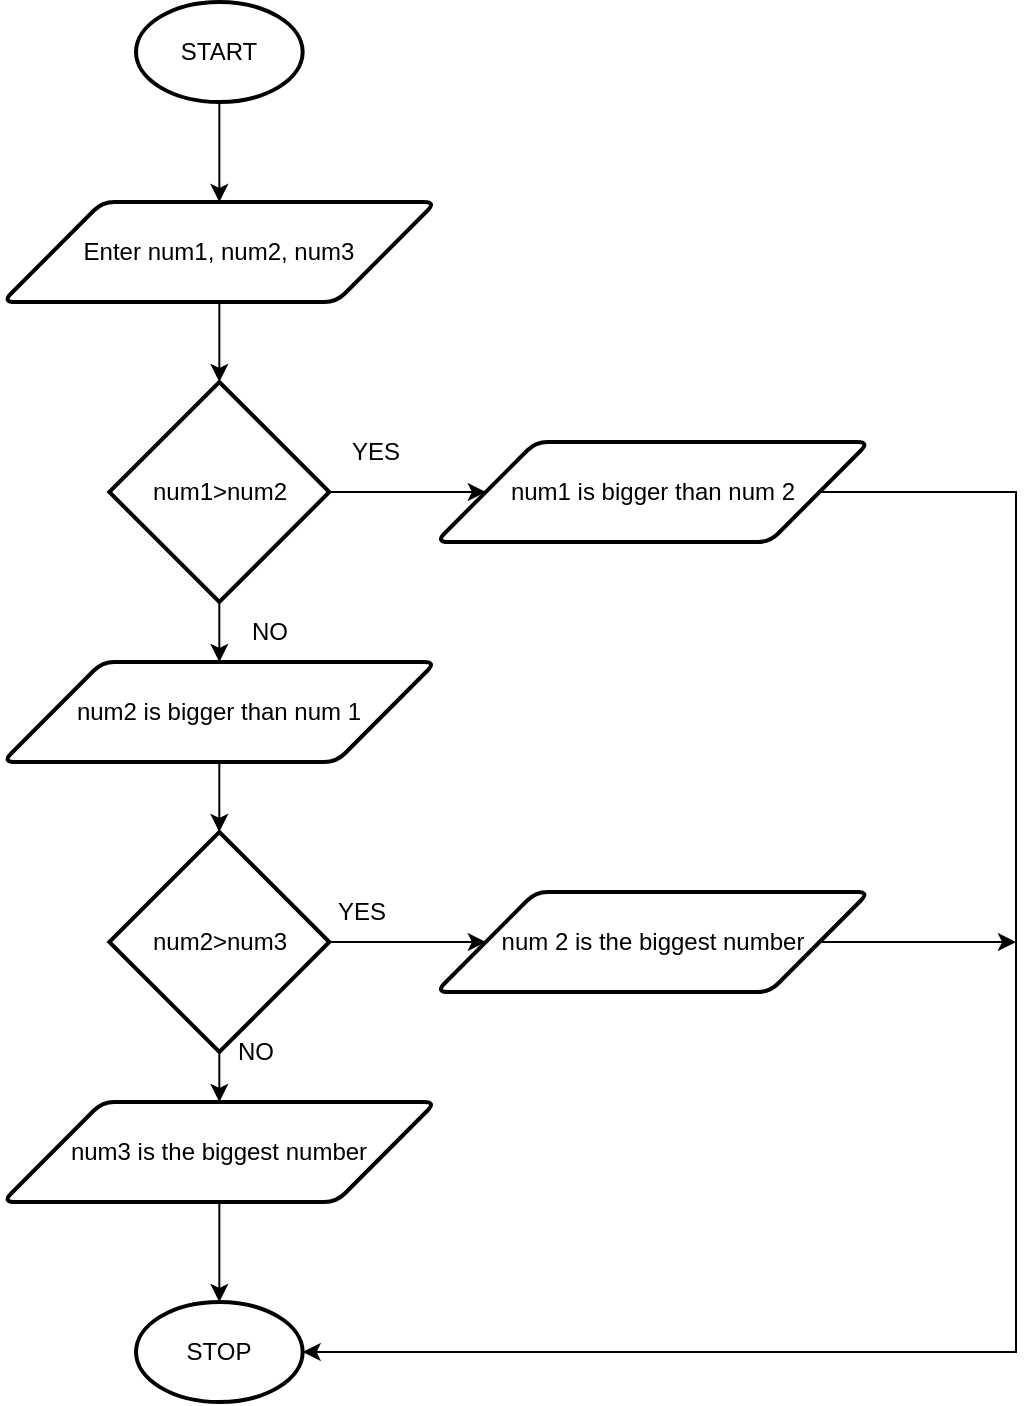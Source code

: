 <mxfile version="21.5.2" type="github">
  <diagram name="Page-1" id="PRxP-_sxwUnaIyaJfIJf">
    <mxGraphModel dx="1434" dy="778" grid="1" gridSize="10" guides="1" tooltips="1" connect="1" arrows="1" fold="1" page="1" pageScale="1" pageWidth="850" pageHeight="1100" math="0" shadow="0">
      <root>
        <mxCell id="0" />
        <mxCell id="1" parent="0" />
        <mxCell id="hFfwVd4J2DqUmOBsOTnL-42" style="edgeStyle=orthogonalEdgeStyle;rounded=0;orthogonalLoop=1;jettySize=auto;html=1;exitX=0.5;exitY=1;exitDx=0;exitDy=0;exitPerimeter=0;entryX=0.5;entryY=0;entryDx=0;entryDy=0;" edge="1" parent="1" source="hFfwVd4J2DqUmOBsOTnL-2" target="hFfwVd4J2DqUmOBsOTnL-15">
          <mxGeometry relative="1" as="geometry" />
        </mxCell>
        <mxCell id="hFfwVd4J2DqUmOBsOTnL-2" value="START" style="strokeWidth=2;html=1;shape=mxgraph.flowchart.start_1;whiteSpace=wrap;" vertex="1" parent="1">
          <mxGeometry x="200" y="80" width="83.33" height="50" as="geometry" />
        </mxCell>
        <mxCell id="hFfwVd4J2DqUmOBsOTnL-28" style="edgeStyle=orthogonalEdgeStyle;rounded=0;orthogonalLoop=1;jettySize=auto;html=1;exitX=1;exitY=0.5;exitDx=0;exitDy=0;exitPerimeter=0;" edge="1" parent="1" source="hFfwVd4J2DqUmOBsOTnL-5" target="hFfwVd4J2DqUmOBsOTnL-26">
          <mxGeometry relative="1" as="geometry" />
        </mxCell>
        <mxCell id="hFfwVd4J2DqUmOBsOTnL-44" style="edgeStyle=orthogonalEdgeStyle;rounded=0;orthogonalLoop=1;jettySize=auto;html=1;exitX=0.5;exitY=1;exitDx=0;exitDy=0;exitPerimeter=0;entryX=0.5;entryY=0;entryDx=0;entryDy=0;" edge="1" parent="1" source="hFfwVd4J2DqUmOBsOTnL-5" target="hFfwVd4J2DqUmOBsOTnL-43">
          <mxGeometry relative="1" as="geometry" />
        </mxCell>
        <mxCell id="hFfwVd4J2DqUmOBsOTnL-5" value="num1&amp;gt;num2" style="strokeWidth=2;html=1;shape=mxgraph.flowchart.decision;whiteSpace=wrap;" vertex="1" parent="1">
          <mxGeometry x="186.66" y="270" width="110" height="110" as="geometry" />
        </mxCell>
        <mxCell id="hFfwVd4J2DqUmOBsOTnL-9" style="edgeStyle=orthogonalEdgeStyle;rounded=0;orthogonalLoop=1;jettySize=auto;html=1;exitX=0.5;exitY=1;exitDx=0;exitDy=0;" edge="1" parent="1" source="hFfwVd4J2DqUmOBsOTnL-15" target="hFfwVd4J2DqUmOBsOTnL-5">
          <mxGeometry relative="1" as="geometry">
            <mxPoint x="242" y="270" as="sourcePoint" />
          </mxGeometry>
        </mxCell>
        <mxCell id="hFfwVd4J2DqUmOBsOTnL-15" value="Enter num1, num2, num3" style="shape=parallelogram;html=1;strokeWidth=2;perimeter=parallelogramPerimeter;whiteSpace=wrap;rounded=1;arcSize=12;size=0.23;" vertex="1" parent="1">
          <mxGeometry x="133.33" y="180" width="216.67" height="50" as="geometry" />
        </mxCell>
        <mxCell id="hFfwVd4J2DqUmOBsOTnL-18" value="STOP" style="strokeWidth=2;html=1;shape=mxgraph.flowchart.start_1;whiteSpace=wrap;" vertex="1" parent="1">
          <mxGeometry x="200" y="730" width="83.33" height="50" as="geometry" />
        </mxCell>
        <mxCell id="hFfwVd4J2DqUmOBsOTnL-29" style="edgeStyle=orthogonalEdgeStyle;rounded=0;orthogonalLoop=1;jettySize=auto;html=1;exitX=1;exitY=0.5;exitDx=0;exitDy=0;exitPerimeter=0;entryX=0;entryY=0.5;entryDx=0;entryDy=0;" edge="1" parent="1" source="hFfwVd4J2DqUmOBsOTnL-20" target="hFfwVd4J2DqUmOBsOTnL-25">
          <mxGeometry relative="1" as="geometry" />
        </mxCell>
        <mxCell id="hFfwVd4J2DqUmOBsOTnL-40" style="edgeStyle=orthogonalEdgeStyle;rounded=0;orthogonalLoop=1;jettySize=auto;html=1;exitX=0.5;exitY=1;exitDx=0;exitDy=0;exitPerimeter=0;entryX=0.5;entryY=0;entryDx=0;entryDy=0;" edge="1" parent="1" source="hFfwVd4J2DqUmOBsOTnL-20" target="hFfwVd4J2DqUmOBsOTnL-39">
          <mxGeometry relative="1" as="geometry" />
        </mxCell>
        <mxCell id="hFfwVd4J2DqUmOBsOTnL-20" value="num2&amp;gt;num3" style="strokeWidth=2;html=1;shape=mxgraph.flowchart.decision;whiteSpace=wrap;" vertex="1" parent="1">
          <mxGeometry x="186.66" y="495" width="110" height="110" as="geometry" />
        </mxCell>
        <mxCell id="hFfwVd4J2DqUmOBsOTnL-34" style="edgeStyle=orthogonalEdgeStyle;rounded=0;orthogonalLoop=1;jettySize=auto;html=1;exitX=1;exitY=0.5;exitDx=0;exitDy=0;" edge="1" parent="1" source="hFfwVd4J2DqUmOBsOTnL-25">
          <mxGeometry relative="1" as="geometry">
            <mxPoint x="640" y="550" as="targetPoint" />
          </mxGeometry>
        </mxCell>
        <mxCell id="hFfwVd4J2DqUmOBsOTnL-25" value="num 2 is the biggest number" style="shape=parallelogram;html=1;strokeWidth=2;perimeter=parallelogramPerimeter;whiteSpace=wrap;rounded=1;arcSize=12;size=0.23;" vertex="1" parent="1">
          <mxGeometry x="350" y="525" width="216.67" height="50" as="geometry" />
        </mxCell>
        <mxCell id="hFfwVd4J2DqUmOBsOTnL-54" style="edgeStyle=orthogonalEdgeStyle;rounded=0;orthogonalLoop=1;jettySize=auto;html=1;exitX=1;exitY=0.5;exitDx=0;exitDy=0;entryX=1;entryY=0.5;entryDx=0;entryDy=0;entryPerimeter=0;" edge="1" parent="1" source="hFfwVd4J2DqUmOBsOTnL-26" target="hFfwVd4J2DqUmOBsOTnL-18">
          <mxGeometry relative="1" as="geometry">
            <Array as="points">
              <mxPoint x="640" y="325" />
              <mxPoint x="640" y="755" />
            </Array>
          </mxGeometry>
        </mxCell>
        <mxCell id="hFfwVd4J2DqUmOBsOTnL-26" value="num1 is bigger than num 2" style="shape=parallelogram;html=1;strokeWidth=2;perimeter=parallelogramPerimeter;whiteSpace=wrap;rounded=1;arcSize=12;size=0.23;" vertex="1" parent="1">
          <mxGeometry x="350.0" y="300" width="216.67" height="50" as="geometry" />
        </mxCell>
        <mxCell id="hFfwVd4J2DqUmOBsOTnL-55" style="edgeStyle=orthogonalEdgeStyle;rounded=0;orthogonalLoop=1;jettySize=auto;html=1;exitX=0.5;exitY=1;exitDx=0;exitDy=0;entryX=0.5;entryY=0;entryDx=0;entryDy=0;entryPerimeter=0;" edge="1" parent="1" source="hFfwVd4J2DqUmOBsOTnL-39" target="hFfwVd4J2DqUmOBsOTnL-18">
          <mxGeometry relative="1" as="geometry" />
        </mxCell>
        <mxCell id="hFfwVd4J2DqUmOBsOTnL-39" value="num3 is the biggest number" style="shape=parallelogram;html=1;strokeWidth=2;perimeter=parallelogramPerimeter;whiteSpace=wrap;rounded=1;arcSize=12;size=0.23;" vertex="1" parent="1">
          <mxGeometry x="133.33" y="630" width="216.67" height="50" as="geometry" />
        </mxCell>
        <mxCell id="hFfwVd4J2DqUmOBsOTnL-45" style="edgeStyle=orthogonalEdgeStyle;rounded=0;orthogonalLoop=1;jettySize=auto;html=1;exitX=0.5;exitY=1;exitDx=0;exitDy=0;entryX=0.5;entryY=0;entryDx=0;entryDy=0;entryPerimeter=0;" edge="1" parent="1" source="hFfwVd4J2DqUmOBsOTnL-43" target="hFfwVd4J2DqUmOBsOTnL-20">
          <mxGeometry relative="1" as="geometry" />
        </mxCell>
        <mxCell id="hFfwVd4J2DqUmOBsOTnL-43" value="num2 is bigger than num 1" style="shape=parallelogram;html=1;strokeWidth=2;perimeter=parallelogramPerimeter;whiteSpace=wrap;rounded=1;arcSize=12;size=0.23;" vertex="1" parent="1">
          <mxGeometry x="133.33" y="410" width="216.67" height="50" as="geometry" />
        </mxCell>
        <mxCell id="hFfwVd4J2DqUmOBsOTnL-49" value="NO" style="text;strokeColor=none;align=center;fillColor=none;html=1;verticalAlign=middle;whiteSpace=wrap;rounded=0;" vertex="1" parent="1">
          <mxGeometry x="230" y="590" width="60" height="30" as="geometry" />
        </mxCell>
        <mxCell id="hFfwVd4J2DqUmOBsOTnL-50" value="YES" style="text;strokeColor=none;align=center;fillColor=none;html=1;verticalAlign=middle;whiteSpace=wrap;rounded=0;" vertex="1" parent="1">
          <mxGeometry x="283.33" y="520" width="60" height="30" as="geometry" />
        </mxCell>
        <mxCell id="hFfwVd4J2DqUmOBsOTnL-51" value="NO" style="text;strokeColor=none;align=center;fillColor=none;html=1;verticalAlign=middle;whiteSpace=wrap;rounded=0;" vertex="1" parent="1">
          <mxGeometry x="236.66" y="380" width="60" height="30" as="geometry" />
        </mxCell>
        <mxCell id="hFfwVd4J2DqUmOBsOTnL-52" value="YES" style="text;strokeColor=none;align=center;fillColor=none;html=1;verticalAlign=middle;whiteSpace=wrap;rounded=0;" vertex="1" parent="1">
          <mxGeometry x="290" y="290" width="60" height="30" as="geometry" />
        </mxCell>
      </root>
    </mxGraphModel>
  </diagram>
</mxfile>
